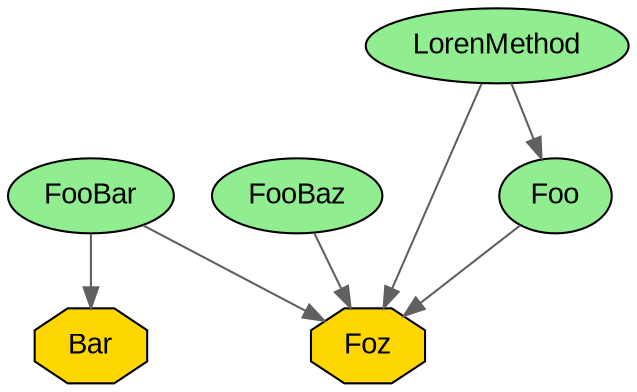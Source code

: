 digraph InjectGraph {
        graph [splines=true, overlap=false];
        node [fontname="Arial", shape=box, style=filled];
        edge [color="#606060"];
    "simple_FooBar" [label="FooBar", shape=ellipse, fillcolor="#90EE90"];
"simple_FooBar" -> "simple_Bar";
"simple_FooBar" -> "simple_Foz";
"simple_FooBaz" [label="FooBaz", shape=ellipse, fillcolor="#90EE90"];
"simple_FooBaz" -> "simple_Foz";
"annotated_LorenMethod" [label="LorenMethod", shape=ellipse, fillcolor="#90EE90"];
"annotated_LorenMethod" -> "simple_Foo";
"annotated_LorenMethod" -> "simple_Foz";
"simple_Foo" [label="Foo", shape=ellipse, fillcolor="#90EE90"];
"simple_Foo" -> "simple_Foz";
"simple_Foz" [label="Foz", shape=octagon, fillcolor="#FFD700"];
"simple_Bar" [label="Bar", shape=octagon, fillcolor="#FFD700"];
}

